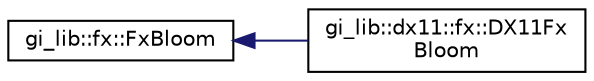 digraph "Graphical Class Hierarchy"
{
  edge [fontname="Helvetica",fontsize="10",labelfontname="Helvetica",labelfontsize="10"];
  node [fontname="Helvetica",fontsize="10",shape=record];
  rankdir="LR";
  Node1 [label="gi_lib::fx::FxBloom",height=0.2,width=0.4,color="black", fillcolor="white", style="filled",URL="$classgi__lib_1_1fx_1_1_fx_bloom.html",tooltip="This class is used to perform a bloom filter. "];
  Node1 -> Node2 [dir="back",color="midnightblue",fontsize="10",style="solid",fontname="Helvetica"];
  Node2 [label="gi_lib::dx11::fx::DX11Fx\lBloom",height=0.2,width=0.4,color="black", fillcolor="white", style="filled",URL="$classgi__lib_1_1dx11_1_1fx_1_1_d_x11_fx_bloom.html",tooltip="Performs a bloom filtering of an image using DirectX11. "];
}
